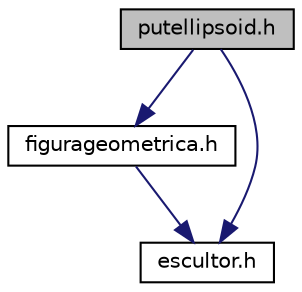 digraph "putellipsoid.h"
{
 // LATEX_PDF_SIZE
  edge [fontname="Helvetica",fontsize="10",labelfontname="Helvetica",labelfontsize="10"];
  node [fontname="Helvetica",fontsize="10",shape=record];
  Node1 [label="putellipsoid.h",height=0.2,width=0.4,color="black", fillcolor="grey75", style="filled", fontcolor="black",tooltip=" "];
  Node1 -> Node2 [color="midnightblue",fontsize="10",style="solid"];
  Node2 [label="figurageometrica.h",height=0.2,width=0.4,color="black", fillcolor="white", style="filled",URL="$figurageometrica_8h.html",tooltip=" "];
  Node2 -> Node3 [color="midnightblue",fontsize="10",style="solid"];
  Node3 [label="escultor.h",height=0.2,width=0.4,color="black", fillcolor="white", style="filled",URL="$escultor_8h.html",tooltip=" "];
  Node1 -> Node3 [color="midnightblue",fontsize="10",style="solid"];
}

